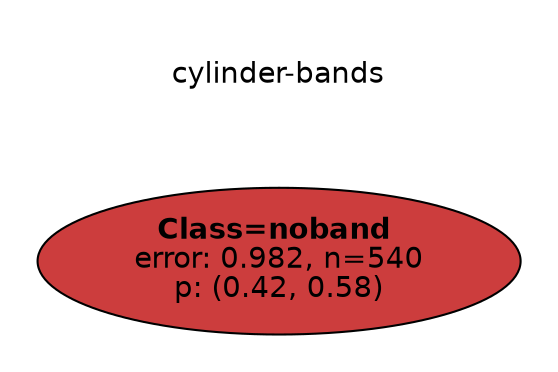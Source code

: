 digraph Tree {
splines=false;
graph [pad=".25", ranksep="0.5", nodesep="1"];
node [shape=rect, style="filled", color="black", fontname="helvetica",fillcolor="white"] ;
edge [fontname="helvetica"] ;
0 [label="cylinder-bands", shape=plaintext];
0:s -> 1:n [style=invis];   
1 [label=<<b> Class=noband </b> <br/> error: 0.982, n=540 <br/> p: (0.42, 0.58) >, fillcolor="0.000 0.7 0.800", shape="oval"];

}